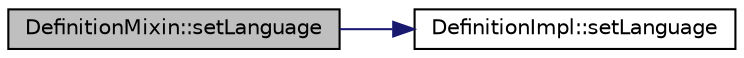 digraph "DefinitionMixin::setLanguage"
{
 // LATEX_PDF_SIZE
  edge [fontname="Helvetica",fontsize="10",labelfontname="Helvetica",labelfontsize="10"];
  node [fontname="Helvetica",fontsize="10",shape=record];
  rankdir="LR";
  Node1 [label="DefinitionMixin::setLanguage",height=0.2,width=0.4,color="black", fillcolor="grey75", style="filled", fontcolor="black",tooltip=" "];
  Node1 -> Node2 [color="midnightblue",fontsize="10",style="solid",fontname="Helvetica"];
  Node2 [label="DefinitionImpl::setLanguage",height=0.2,width=0.4,color="black", fillcolor="white", style="filled",URL="$classDefinitionImpl.html#ae2894c25314a4d7a40d94d81b934c399",tooltip=" "];
}
